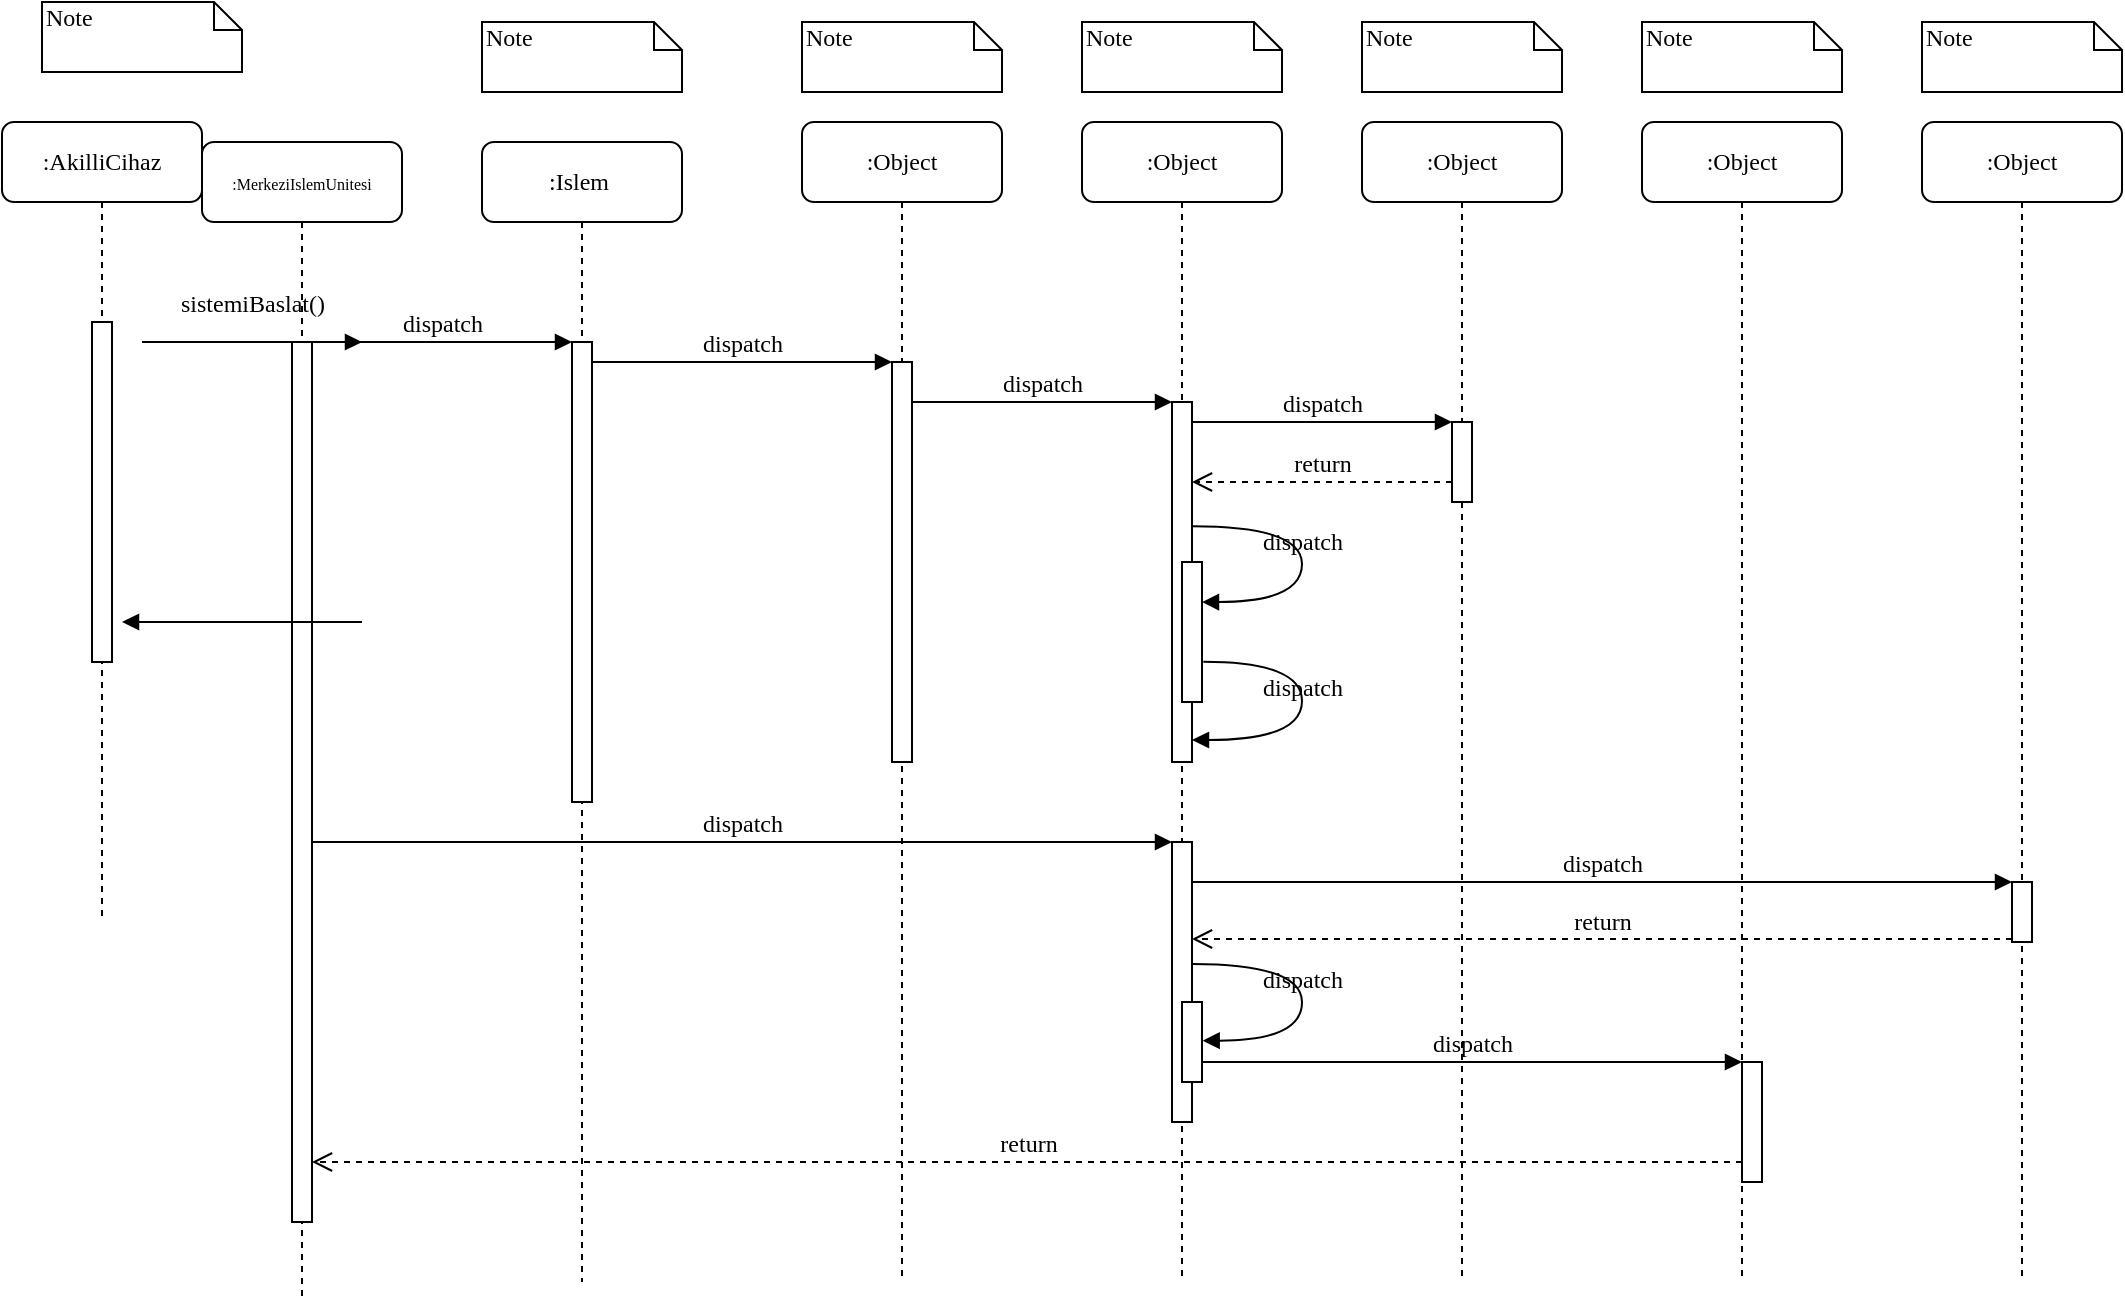<mxfile version="18.0.2" type="github">
  <diagram name="Page-1" id="13e1069c-82ec-6db2-03f1-153e76fe0fe0">
    <mxGraphModel dx="2784" dy="2208" grid="1" gridSize="10" guides="1" 
tooltips="1" connect="1" arrows="1" fold="1" page="1" pageScale="1" 
pageWidth="1100" pageHeight="850" background="none" math="0" shadow="0">
      <root>
        <mxCell id="0" />
        <mxCell id="1" parent="0" />
        <mxCell id="7baba1c4bc27f4b0-2" value=":Islem&amp;nbsp;" 
style="shape=umlLifeline;perimeter=lifelinePerimeter;whiteSpace=wrap;html=1;container=1;collapsible=0;recursiveResize=0;outlineConnect=0;rounded=1;shadow=0;comic=0;labelBackgroundColor=none;strokeWidth=1;fontFamily=Verdana;fontSize=12;align=center;" 
parent="1" vertex="1">
          <mxGeometry x="240" y="90" width="100" height="570" 
as="geometry" />
        </mxCell>
        <mxCell id="7baba1c4bc27f4b0-10" value="" 
style="html=1;points=[];perimeter=orthogonalPerimeter;rounded=0;shadow=0;comic=0;labelBackgroundColor=none;strokeWidth=1;fontFamily=Verdana;fontSize=12;align=center;" 
parent="7baba1c4bc27f4b0-2" vertex="1">
          <mxGeometry x="45" y="100" width="10" height="230" as="geometry" 
/>
        </mxCell>
        <mxCell id="7baba1c4bc27f4b0-3" value=":Object" 
style="shape=umlLifeline;perimeter=lifelinePerimeter;whiteSpace=wrap;html=1;container=1;collapsible=0;recursiveResize=0;outlineConnect=0;rounded=1;shadow=0;comic=0;labelBackgroundColor=none;strokeWidth=1;fontFamily=Verdana;fontSize=12;align=center;size=40;" 
parent="1" vertex="1">
          <mxGeometry x="400" y="80" width="100" height="580" 
as="geometry" />
        </mxCell>
        <mxCell id="7baba1c4bc27f4b0-13" value="" 
style="html=1;points=[];perimeter=orthogonalPerimeter;rounded=0;shadow=0;comic=0;labelBackgroundColor=none;strokeWidth=1;fontFamily=Verdana;fontSize=12;align=center;" 
parent="7baba1c4bc27f4b0-3" vertex="1">
          <mxGeometry x="45" y="120" width="10" height="200" as="geometry" 
/>
        </mxCell>
        <mxCell id="7baba1c4bc27f4b0-4" value=":Object" 
style="shape=umlLifeline;perimeter=lifelinePerimeter;whiteSpace=wrap;html=1;container=1;collapsible=0;recursiveResize=0;outlineConnect=0;rounded=1;shadow=0;comic=0;labelBackgroundColor=none;strokeWidth=1;fontFamily=Verdana;fontSize=12;align=center;" 
parent="1" vertex="1">
          <mxGeometry x="540" y="80" width="100" height="580" 
as="geometry" />
        </mxCell>
        <mxCell id="7baba1c4bc27f4b0-5" value=":Object" 
style="shape=umlLifeline;perimeter=lifelinePerimeter;whiteSpace=wrap;html=1;container=1;collapsible=0;recursiveResize=0;outlineConnect=0;rounded=1;shadow=0;comic=0;labelBackgroundColor=none;strokeWidth=1;fontFamily=Verdana;fontSize=12;align=center;" 
parent="1" vertex="1">
          <mxGeometry x="680" y="80" width="100" height="580" 
as="geometry" />
        </mxCell>
        <mxCell id="7baba1c4bc27f4b0-6" value=":Object" 
style="shape=umlLifeline;perimeter=lifelinePerimeter;whiteSpace=wrap;html=1;container=1;collapsible=0;recursiveResize=0;outlineConnect=0;rounded=1;shadow=0;comic=0;labelBackgroundColor=none;strokeWidth=1;fontFamily=Verdana;fontSize=12;align=center;" 
parent="1" vertex="1">
          <mxGeometry x="820" y="80" width="100" height="580" 
as="geometry" />
        </mxCell>
        <mxCell id="7baba1c4bc27f4b0-7" value=":Object" 
style="shape=umlLifeline;perimeter=lifelinePerimeter;whiteSpace=wrap;html=1;container=1;collapsible=0;recursiveResize=0;outlineConnect=0;rounded=1;shadow=0;comic=0;labelBackgroundColor=none;strokeWidth=1;fontFamily=Verdana;fontSize=12;align=center;" 
parent="1" vertex="1">
          <mxGeometry x="960" y="80" width="100" height="580" 
as="geometry" />
        </mxCell>
        <mxCell id="7baba1c4bc27f4b0-8" value="&lt;font 
style=&quot;font-size: 8px;&quot;&gt;:MerkeziIslemUnitesi&lt;/font&gt;" 
style="shape=umlLifeline;perimeter=lifelinePerimeter;whiteSpace=wrap;html=1;container=1;collapsible=0;recursiveResize=0;outlineConnect=0;rounded=1;shadow=0;comic=0;labelBackgroundColor=none;strokeWidth=1;fontFamily=Verdana;fontSize=12;align=center;" 
parent="1" vertex="1">
          <mxGeometry x="100" y="90" width="100" height="580" 
as="geometry" />
        </mxCell>
        <mxCell id="7baba1c4bc27f4b0-9" value="" 
style="html=1;points=[];perimeter=orthogonalPerimeter;rounded=0;shadow=0;comic=0;labelBackgroundColor=none;strokeWidth=1;fontFamily=Verdana;fontSize=12;align=center;" 
parent="7baba1c4bc27f4b0-8" vertex="1">
          <mxGeometry x="45" y="100" width="10" height="440" as="geometry" 
/>
        </mxCell>
        <mxCell id="7baba1c4bc27f4b0-16" value="" 
style="html=1;points=[];perimeter=orthogonalPerimeter;rounded=0;shadow=0;comic=0;labelBackgroundColor=none;strokeWidth=1;fontFamily=Verdana;fontSize=12;align=center;" 
parent="1" vertex="1">
          <mxGeometry x="585" y="220" width="10" height="180" 
as="geometry" />
        </mxCell>
        <mxCell id="7baba1c4bc27f4b0-17" value="dispatch" 
style="html=1;verticalAlign=bottom;endArrow=block;labelBackgroundColor=none;fontFamily=Verdana;fontSize=12;edgeStyle=elbowEdgeStyle;elbow=vertical;" 
parent="1" source="7baba1c4bc27f4b0-13" target="7baba1c4bc27f4b0-16" 
edge="1">
          <mxGeometry relative="1" as="geometry">
            <mxPoint x="510" y="220" as="sourcePoint" />
            <Array as="points">
              <mxPoint x="460" y="220" />
            </Array>
          </mxGeometry>
        </mxCell>
        <mxCell id="7baba1c4bc27f4b0-19" value="" 
style="html=1;points=[];perimeter=orthogonalPerimeter;rounded=0;shadow=0;comic=0;labelBackgroundColor=none;strokeWidth=1;fontFamily=Verdana;fontSize=12;align=center;" 
parent="1" vertex="1">
          <mxGeometry x="725" y="230" width="10" height="40" as="geometry" 
/>
        </mxCell>
        <mxCell id="7baba1c4bc27f4b0-20" value="dispatch" 
style="html=1;verticalAlign=bottom;endArrow=block;entryX=0;entryY=0;labelBackgroundColor=none;fontFamily=Verdana;fontSize=12;edgeStyle=elbowEdgeStyle;elbow=vertical;" 
parent="1" source="7baba1c4bc27f4b0-16" target="7baba1c4bc27f4b0-19" 
edge="1">
          <mxGeometry relative="1" as="geometry">
            <mxPoint x="650" y="230" as="sourcePoint" />
          </mxGeometry>
        </mxCell>
        <mxCell id="7baba1c4bc27f4b0-21" value="return" 
style="html=1;verticalAlign=bottom;endArrow=open;dashed=1;endSize=8;labelBackgroundColor=none;fontFamily=Verdana;fontSize=12;edgeStyle=elbowEdgeStyle;elbow=vertical;" 
parent="1" source="7baba1c4bc27f4b0-19" target="7baba1c4bc27f4b0-16" 
edge="1">
          <mxGeometry relative="1" as="geometry">
            <mxPoint x="650" y="306" as="targetPoint" />
            <Array as="points">
              <mxPoint x="670" y="260" />
              <mxPoint x="700" y="260" />
            </Array>
          </mxGeometry>
        </mxCell>
        <mxCell id="7baba1c4bc27f4b0-22" value="" 
style="html=1;points=[];perimeter=orthogonalPerimeter;rounded=0;shadow=0;comic=0;labelBackgroundColor=none;strokeWidth=1;fontFamily=Verdana;fontSize=12;align=center;" 
parent="1" vertex="1">
          <mxGeometry x="585" y="440" width="10" height="140" 
as="geometry" />
        </mxCell>
        <mxCell id="7baba1c4bc27f4b0-23" value="dispatch" 
style="html=1;verticalAlign=bottom;endArrow=block;entryX=0;entryY=0;labelBackgroundColor=none;fontFamily=Verdana;fontSize=12;" 
parent="1" source="7baba1c4bc27f4b0-9" target="7baba1c4bc27f4b0-22" 
edge="1">
          <mxGeometry relative="1" as="geometry">
            <mxPoint x="510" y="420" as="sourcePoint" />
          </mxGeometry>
        </mxCell>
        <mxCell id="7baba1c4bc27f4b0-25" value="" 
style="html=1;points=[];perimeter=orthogonalPerimeter;rounded=0;shadow=0;comic=0;labelBackgroundColor=none;strokeColor=#000000;strokeWidth=1;fillColor=#FFFFFF;fontFamily=Verdana;fontSize=12;fontColor=#000000;align=center;" 
parent="1" vertex="1">
          <mxGeometry x="1005" y="460" width="10" height="30" 
as="geometry" />
        </mxCell>
        <mxCell id="7baba1c4bc27f4b0-26" value="dispatch" 
style="html=1;verticalAlign=bottom;endArrow=block;entryX=0;entryY=0;labelBackgroundColor=none;fontFamily=Verdana;fontSize=12;" 
parent="1" source="7baba1c4bc27f4b0-22" target="7baba1c4bc27f4b0-25" 
edge="1">
          <mxGeometry relative="1" as="geometry">
            <mxPoint x="930" y="340" as="sourcePoint" />
          </mxGeometry>
        </mxCell>
        <mxCell id="7baba1c4bc27f4b0-27" value="return" 
style="html=1;verticalAlign=bottom;endArrow=open;dashed=1;endSize=8;exitX=0;exitY=0.95;labelBackgroundColor=none;fontFamily=Verdana;fontSize=12;" 
parent="1" source="7baba1c4bc27f4b0-25" target="7baba1c4bc27f4b0-22" 
edge="1">
          <mxGeometry relative="1" as="geometry">
            <mxPoint x="930" y="416" as="targetPoint" />
          </mxGeometry>
        </mxCell>
        <mxCell id="7baba1c4bc27f4b0-28" value="" 
style="html=1;points=[];perimeter=orthogonalPerimeter;rounded=0;shadow=0;comic=0;labelBackgroundColor=none;strokeWidth=1;fontFamily=Verdana;fontSize=12;align=center;" 
parent="1" vertex="1">
          <mxGeometry x="870" y="550" width="10" height="60" as="geometry" 
/>
        </mxCell>
        <mxCell id="7baba1c4bc27f4b0-29" value="dispatch" 
style="html=1;verticalAlign=bottom;endArrow=block;entryX=0;entryY=0;labelBackgroundColor=none;fontFamily=Verdana;fontSize=12;edgeStyle=elbowEdgeStyle;elbow=vertical;" 
parent="1" source="7baba1c4bc27f4b0-37" target="7baba1c4bc27f4b0-28" 
edge="1">
          <mxGeometry relative="1" as="geometry">
            <mxPoint x="800" y="550" as="sourcePoint" />
          </mxGeometry>
        </mxCell>
        <mxCell id="7baba1c4bc27f4b0-30" value="return" 
style="html=1;verticalAlign=bottom;endArrow=open;dashed=1;endSize=8;labelBackgroundColor=none;fontFamily=Verdana;fontSize=12;edgeStyle=elbowEdgeStyle;elbow=vertical;" 
parent="1" source="7baba1c4bc27f4b0-28" target="7baba1c4bc27f4b0-9" 
edge="1">
          <mxGeometry relative="1" as="geometry">
            <mxPoint x="800" y="626" as="targetPoint" />
            <Array as="points">
              <mxPoint x="570" y="600" />
            </Array>
          </mxGeometry>
        </mxCell>
        <mxCell id="7baba1c4bc27f4b0-11" value="dispatch" 
style="html=1;verticalAlign=bottom;endArrow=block;entryX=0;entryY=0;labelBackgroundColor=none;fontFamily=Verdana;fontSize=12;edgeStyle=elbowEdgeStyle;elbow=vertical;" 
parent="1" source="7baba1c4bc27f4b0-9" target="7baba1c4bc27f4b0-10" 
edge="1">
          <mxGeometry relative="1" as="geometry">
            <mxPoint x="220" y="190" as="sourcePoint" />
          </mxGeometry>
        </mxCell>
        <mxCell id="7baba1c4bc27f4b0-14" value="dispatch" 
style="html=1;verticalAlign=bottom;endArrow=block;entryX=0;entryY=0;labelBackgroundColor=none;fontFamily=Verdana;fontSize=12;edgeStyle=elbowEdgeStyle;elbow=vertical;" 
parent="1" source="7baba1c4bc27f4b0-10" target="7baba1c4bc27f4b0-13" 
edge="1">
          <mxGeometry relative="1" as="geometry">
            <mxPoint x="370" y="200" as="sourcePoint" />
          </mxGeometry>
        </mxCell>
        <mxCell id="7baba1c4bc27f4b0-34" value="" 
style="html=1;points=[];perimeter=orthogonalPerimeter;rounded=0;shadow=0;comic=0;labelBackgroundColor=none;strokeWidth=1;fontFamily=Verdana;fontSize=12;align=center;" 
parent="1" vertex="1">
          <mxGeometry x="590" y="300" width="10" height="70" as="geometry" 
/>
        </mxCell>
        <mxCell id="7baba1c4bc27f4b0-35" value="dispatch" 
style="html=1;verticalAlign=bottom;endArrow=block;labelBackgroundColor=none;fontFamily=Verdana;fontSize=12;elbow=vertical;edgeStyle=orthogonalEdgeStyle;curved=1;entryX=1;entryY=0.286;entryPerimeter=0;exitX=1.038;exitY=0.345;exitPerimeter=0;" 
parent="1" source="7baba1c4bc27f4b0-16" target="7baba1c4bc27f4b0-34" 
edge="1">
          <mxGeometry relative="1" as="geometry">
            <mxPoint x="465" y="230" as="sourcePoint" />
            <mxPoint x="595" y="230" as="targetPoint" />
            <Array as="points">
              <mxPoint x="650" y="282" />
              <mxPoint x="650" y="320" />
            </Array>
          </mxGeometry>
        </mxCell>
        <mxCell id="7baba1c4bc27f4b0-36" value="dispatch" 
style="html=1;verticalAlign=bottom;endArrow=block;labelBackgroundColor=none;fontFamily=Verdana;fontSize=12;elbow=vertical;edgeStyle=orthogonalEdgeStyle;curved=1;exitX=1.066;exitY=0.713;exitPerimeter=0;" 
parent="1" source="7baba1c4bc27f4b0-34" edge="1">
          <mxGeometry relative="1" as="geometry">
            <mxPoint x="610.333" y="350" as="sourcePoint" />
            <mxPoint x="595" y="389" as="targetPoint" />
            <Array as="points">
              <mxPoint x="650" y="350" />
              <mxPoint x="650" y="389" />
            </Array>
          </mxGeometry>
        </mxCell>
        <mxCell id="7baba1c4bc27f4b0-37" value="" 
style="html=1;points=[];perimeter=orthogonalPerimeter;rounded=0;shadow=0;comic=0;labelBackgroundColor=none;strokeWidth=1;fontFamily=Verdana;fontSize=12;align=center;" 
parent="1" vertex="1">
          <mxGeometry x="590" y="520" width="10" height="40" as="geometry" 
/>
        </mxCell>
        <mxCell id="7baba1c4bc27f4b0-39" value="dispatch" 
style="html=1;verticalAlign=bottom;endArrow=block;labelBackgroundColor=none;fontFamily=Verdana;fontSize=12;elbow=vertical;edgeStyle=orthogonalEdgeStyle;curved=1;entryX=1;entryY=0.286;entryPerimeter=0;exitX=1.038;exitY=0.345;exitPerimeter=0;" 
parent="1" edge="1">
          <mxGeometry relative="1" as="geometry">
            <mxPoint x="595.333" y="501" as="sourcePoint" />
            <mxPoint x="600.333" y="539.333" 
as="targetPoint" />
            <Array as="points">
              <mxPoint x="650" y="501" />
              <mxPoint x="650" y="539" />
            </Array>
          </mxGeometry>
        </mxCell>
        <mxCell id="7baba1c4bc27f4b0-40" value="Note" 
style="shape=note;whiteSpace=wrap;html=1;size=14;verticalAlign=top;align=left;spacingTop=-6;rounded=0;shadow=0;comic=0;labelBackgroundColor=none;strokeWidth=1;fontFamily=Verdana;fontSize=12" 
parent="1" vertex="1">
          <mxGeometry x="20" y="20" width="100" height="35" as="geometry" 
/>
        </mxCell>
        <mxCell id="7baba1c4bc27f4b0-41" value="Note" 
style="shape=note;whiteSpace=wrap;html=1;size=14;verticalAlign=top;align=left;spacingTop=-6;rounded=0;shadow=0;comic=0;labelBackgroundColor=none;strokeWidth=1;fontFamily=Verdana;fontSize=12" 
parent="1" vertex="1">
          <mxGeometry x="240" y="30" width="100" height="35" as="geometry" 
/>
        </mxCell>
        <mxCell id="7baba1c4bc27f4b0-42" value="Note" 
style="shape=note;whiteSpace=wrap;html=1;size=14;verticalAlign=top;align=left;spacingTop=-6;rounded=0;shadow=0;comic=0;labelBackgroundColor=none;strokeWidth=1;fontFamily=Verdana;fontSize=12" 
parent="1" vertex="1">
          <mxGeometry x="400" y="30" width="100" height="35" as="geometry" 
/>
        </mxCell>
        <mxCell id="7baba1c4bc27f4b0-43" value="Note" 
style="shape=note;whiteSpace=wrap;html=1;size=14;verticalAlign=top;align=left;spacingTop=-6;rounded=0;shadow=0;comic=0;labelBackgroundColor=none;strokeWidth=1;fontFamily=Verdana;fontSize=12" 
parent="1" vertex="1">
          <mxGeometry x="540" y="30" width="100" height="35" as="geometry" 
/>
        </mxCell>
        <mxCell id="7baba1c4bc27f4b0-44" value="Note" 
style="shape=note;whiteSpace=wrap;html=1;size=14;verticalAlign=top;align=left;spacingTop=-6;rounded=0;shadow=0;comic=0;labelBackgroundColor=none;strokeWidth=1;fontFamily=Verdana;fontSize=12" 
parent="1" vertex="1">
          <mxGeometry x="680" y="30" width="100" height="35" as="geometry" 
/>
        </mxCell>
        <mxCell id="7baba1c4bc27f4b0-45" value="Note" 
style="shape=note;whiteSpace=wrap;html=1;size=14;verticalAlign=top;align=left;spacingTop=-6;rounded=0;shadow=0;comic=0;labelBackgroundColor=none;strokeWidth=1;fontFamily=Verdana;fontSize=12" 
parent="1" vertex="1">
          <mxGeometry x="820" y="30" width="100" height="35" as="geometry" 
/>
        </mxCell>
        <mxCell id="7baba1c4bc27f4b0-46" value="Note" 
style="shape=note;whiteSpace=wrap;html=1;size=14;verticalAlign=top;align=left;spacingTop=-6;rounded=0;shadow=0;comic=0;labelBackgroundColor=none;strokeWidth=1;fontFamily=Verdana;fontSize=12" 
parent="1" vertex="1">
          <mxGeometry x="960" y="30" width="100" height="35" as="geometry" 
/>
        </mxCell>
        <mxCell id="pioPp_-246U_8kxWxwZ7-9" value=":AkilliCihaz" 
style="shape=umlLifeline;perimeter=lifelinePerimeter;whiteSpace=wrap;html=1;container=1;collapsible=0;recursiveResize=0;outlineConnect=0;rounded=1;shadow=0;comic=0;labelBackgroundColor=none;strokeWidth=1;fontFamily=Verdana;fontSize=12;align=center;" 
vertex="1" parent="1">
          <mxGeometry y="80" width="100" height="400" as="geometry" />
        </mxCell>
        <mxCell id="pioPp_-246U_8kxWxwZ7-10" value="" 
style="html=1;points=[];perimeter=orthogonalPerimeter;rounded=0;shadow=0;comic=0;labelBackgroundColor=none;strokeWidth=1;fontFamily=Verdana;fontSize=12;align=center;" 
vertex="1" parent="pioPp_-246U_8kxWxwZ7-9">
          <mxGeometry x="45" y="100" width="10" height="170" as="geometry" 
/>
        </mxCell>
        <mxCell id="pioPp_-246U_8kxWxwZ7-11" value="sistemiBaslat()" 
style="html=1;verticalAlign=bottom;endArrow=block;labelBackgroundColor=none;fontFamily=Verdana;fontSize=12;edgeStyle=elbowEdgeStyle;elbow=vertical;" 
edge="1" parent="1">
          <mxGeometry y="10" relative="1" as="geometry">
            <mxPoint x="70" y="190" as="sourcePoint" />
            <mxPoint x="180" y="190" as="targetPoint" />
            <Array as="points">
              <mxPoint x="130" y="190" />
            </Array>
            <mxPoint as="offset" />
          </mxGeometry>
        </mxCell>
        <mxCell id="pioPp_-246U_8kxWxwZ7-12" value="" 
style="html=1;verticalAlign=bottom;endArrow=block;rounded=0;" edge="1" 
parent="1">
          <mxGeometry x="-0.4" width="80" relative="1" as="geometry">
            <mxPoint x="110" y="330" as="sourcePoint" />
            <mxPoint x="60" y="330" as="targetPoint" />
            <Array as="points">
              <mxPoint x="100" y="330" />
              <mxPoint x="180" y="330" />
            </Array>
            <mxPoint as="offset" />
          </mxGeometry>
        </mxCell>
      </root>
    </mxGraphModel>
  </diagram>
</mxfile>
